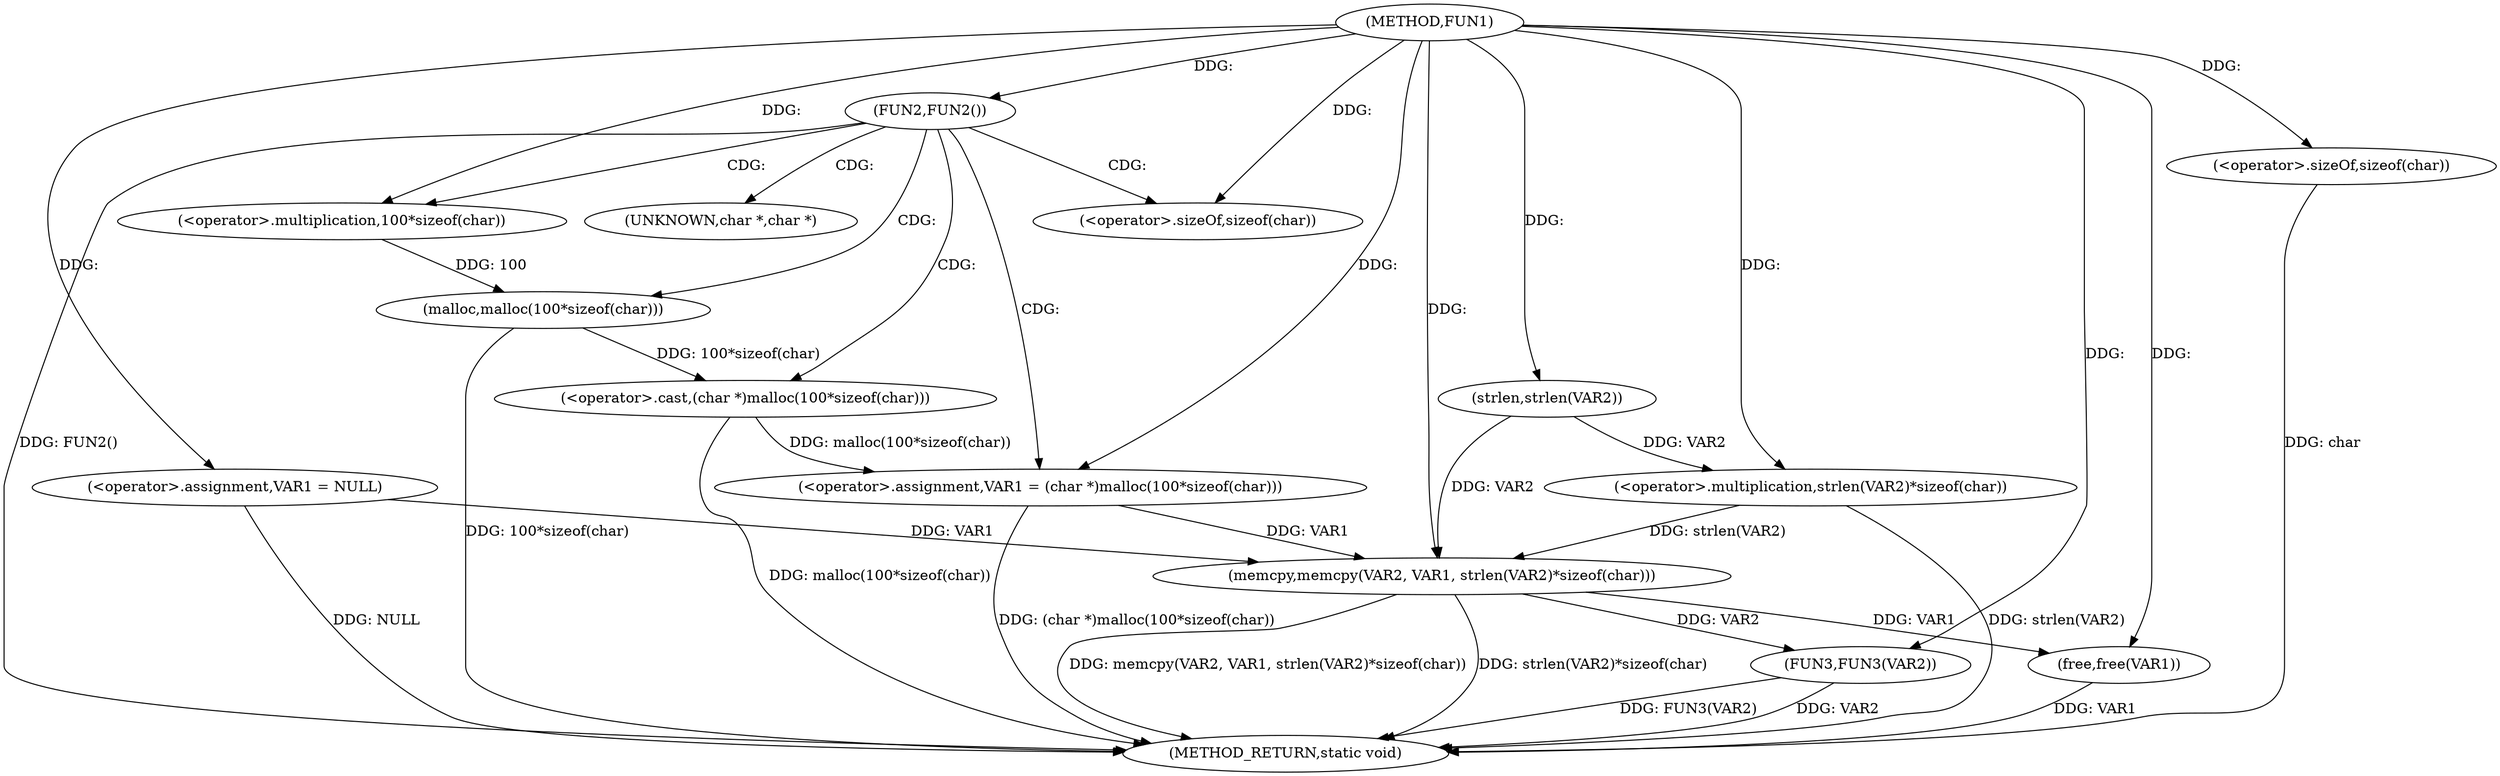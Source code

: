 digraph FUN1 {  
"1000100" [label = "(METHOD,FUN1)" ]
"1000132" [label = "(METHOD_RETURN,static void)" ]
"1000103" [label = "(<operator>.assignment,VAR1 = NULL)" ]
"1000107" [label = "(FUN2,FUN2())" ]
"1000109" [label = "(<operator>.assignment,VAR1 = (char *)malloc(100*sizeof(char)))" ]
"1000111" [label = "(<operator>.cast,(char *)malloc(100*sizeof(char)))" ]
"1000113" [label = "(malloc,malloc(100*sizeof(char)))" ]
"1000114" [label = "(<operator>.multiplication,100*sizeof(char))" ]
"1000116" [label = "(<operator>.sizeOf,sizeof(char))" ]
"1000120" [label = "(memcpy,memcpy(VAR2, VAR1, strlen(VAR2)*sizeof(char)))" ]
"1000123" [label = "(<operator>.multiplication,strlen(VAR2)*sizeof(char))" ]
"1000124" [label = "(strlen,strlen(VAR2))" ]
"1000126" [label = "(<operator>.sizeOf,sizeof(char))" ]
"1000128" [label = "(FUN3,FUN3(VAR2))" ]
"1000130" [label = "(free,free(VAR1))" ]
"1000112" [label = "(UNKNOWN,char *,char *)" ]
  "1000107" -> "1000132"  [ label = "DDG: FUN2()"] 
  "1000103" -> "1000132"  [ label = "DDG: NULL"] 
  "1000113" -> "1000132"  [ label = "DDG: 100*sizeof(char)"] 
  "1000120" -> "1000132"  [ label = "DDG: strlen(VAR2)*sizeof(char)"] 
  "1000126" -> "1000132"  [ label = "DDG: char"] 
  "1000128" -> "1000132"  [ label = "DDG: FUN3(VAR2)"] 
  "1000109" -> "1000132"  [ label = "DDG: (char *)malloc(100*sizeof(char))"] 
  "1000128" -> "1000132"  [ label = "DDG: VAR2"] 
  "1000111" -> "1000132"  [ label = "DDG: malloc(100*sizeof(char))"] 
  "1000120" -> "1000132"  [ label = "DDG: memcpy(VAR2, VAR1, strlen(VAR2)*sizeof(char))"] 
  "1000130" -> "1000132"  [ label = "DDG: VAR1"] 
  "1000123" -> "1000132"  [ label = "DDG: strlen(VAR2)"] 
  "1000100" -> "1000103"  [ label = "DDG: "] 
  "1000100" -> "1000107"  [ label = "DDG: "] 
  "1000111" -> "1000109"  [ label = "DDG: malloc(100*sizeof(char))"] 
  "1000100" -> "1000109"  [ label = "DDG: "] 
  "1000113" -> "1000111"  [ label = "DDG: 100*sizeof(char)"] 
  "1000114" -> "1000113"  [ label = "DDG: 100"] 
  "1000100" -> "1000114"  [ label = "DDG: "] 
  "1000100" -> "1000116"  [ label = "DDG: "] 
  "1000124" -> "1000120"  [ label = "DDG: VAR2"] 
  "1000100" -> "1000120"  [ label = "DDG: "] 
  "1000103" -> "1000120"  [ label = "DDG: VAR1"] 
  "1000109" -> "1000120"  [ label = "DDG: VAR1"] 
  "1000123" -> "1000120"  [ label = "DDG: strlen(VAR2)"] 
  "1000124" -> "1000123"  [ label = "DDG: VAR2"] 
  "1000100" -> "1000124"  [ label = "DDG: "] 
  "1000100" -> "1000123"  [ label = "DDG: "] 
  "1000100" -> "1000126"  [ label = "DDG: "] 
  "1000120" -> "1000128"  [ label = "DDG: VAR2"] 
  "1000100" -> "1000128"  [ label = "DDG: "] 
  "1000120" -> "1000130"  [ label = "DDG: VAR1"] 
  "1000100" -> "1000130"  [ label = "DDG: "] 
  "1000107" -> "1000109"  [ label = "CDG: "] 
  "1000107" -> "1000112"  [ label = "CDG: "] 
  "1000107" -> "1000116"  [ label = "CDG: "] 
  "1000107" -> "1000113"  [ label = "CDG: "] 
  "1000107" -> "1000111"  [ label = "CDG: "] 
  "1000107" -> "1000114"  [ label = "CDG: "] 
}
